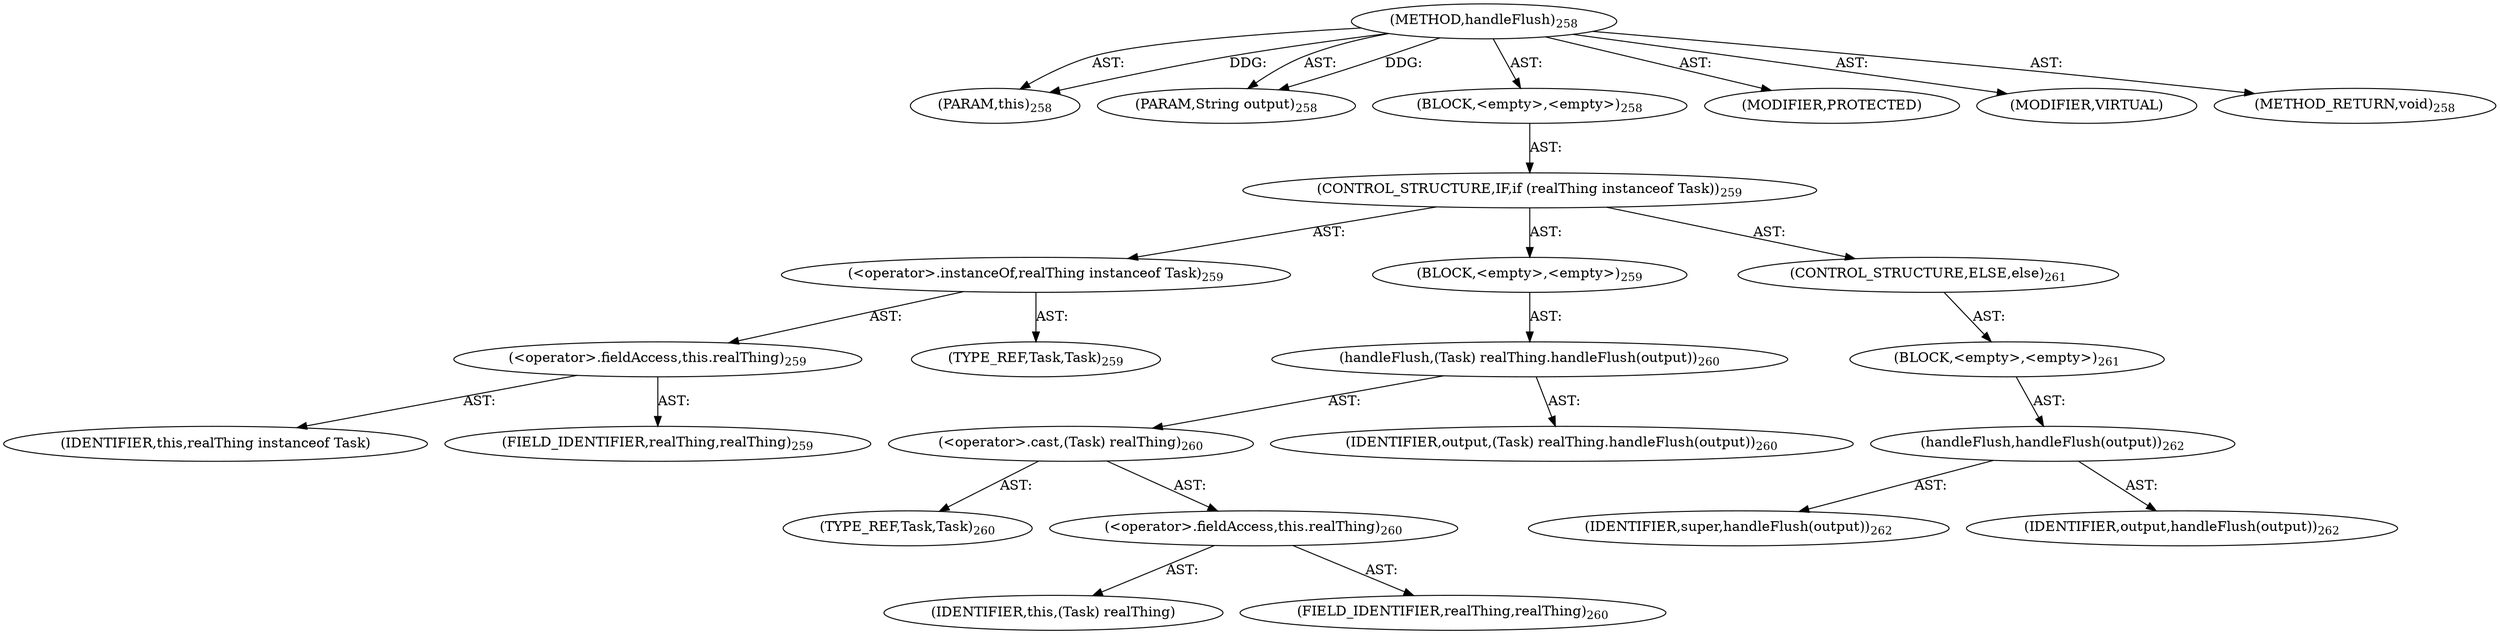 digraph "handleFlush" {  
"111669149707" [label = <(METHOD,handleFlush)<SUB>258</SUB>> ]
"115964117020" [label = <(PARAM,this)<SUB>258</SUB>> ]
"115964117021" [label = <(PARAM,String output)<SUB>258</SUB>> ]
"25769803795" [label = <(BLOCK,&lt;empty&gt;,&lt;empty&gt;)<SUB>258</SUB>> ]
"47244640264" [label = <(CONTROL_STRUCTURE,IF,if (realThing instanceof Task))<SUB>259</SUB>> ]
"30064771133" [label = <(&lt;operator&gt;.instanceOf,realThing instanceof Task)<SUB>259</SUB>> ]
"30064771134" [label = <(&lt;operator&gt;.fieldAccess,this.realThing)<SUB>259</SUB>> ]
"68719476812" [label = <(IDENTIFIER,this,realThing instanceof Task)> ]
"55834574867" [label = <(FIELD_IDENTIFIER,realThing,realThing)<SUB>259</SUB>> ]
"180388626439" [label = <(TYPE_REF,Task,Task)<SUB>259</SUB>> ]
"25769803796" [label = <(BLOCK,&lt;empty&gt;,&lt;empty&gt;)<SUB>259</SUB>> ]
"30064771135" [label = <(handleFlush,(Task) realThing.handleFlush(output))<SUB>260</SUB>> ]
"30064771136" [label = <(&lt;operator&gt;.cast,(Task) realThing)<SUB>260</SUB>> ]
"180388626440" [label = <(TYPE_REF,Task,Task)<SUB>260</SUB>> ]
"30064771137" [label = <(&lt;operator&gt;.fieldAccess,this.realThing)<SUB>260</SUB>> ]
"68719476813" [label = <(IDENTIFIER,this,(Task) realThing)> ]
"55834574868" [label = <(FIELD_IDENTIFIER,realThing,realThing)<SUB>260</SUB>> ]
"68719476814" [label = <(IDENTIFIER,output,(Task) realThing.handleFlush(output))<SUB>260</SUB>> ]
"47244640265" [label = <(CONTROL_STRUCTURE,ELSE,else)<SUB>261</SUB>> ]
"25769803797" [label = <(BLOCK,&lt;empty&gt;,&lt;empty&gt;)<SUB>261</SUB>> ]
"30064771138" [label = <(handleFlush,handleFlush(output))<SUB>262</SUB>> ]
"68719476815" [label = <(IDENTIFIER,super,handleFlush(output))<SUB>262</SUB>> ]
"68719476816" [label = <(IDENTIFIER,output,handleFlush(output))<SUB>262</SUB>> ]
"133143986204" [label = <(MODIFIER,PROTECTED)> ]
"133143986205" [label = <(MODIFIER,VIRTUAL)> ]
"128849018891" [label = <(METHOD_RETURN,void)<SUB>258</SUB>> ]
  "111669149707" -> "115964117020"  [ label = "AST: "] 
  "111669149707" -> "115964117021"  [ label = "AST: "] 
  "111669149707" -> "25769803795"  [ label = "AST: "] 
  "111669149707" -> "133143986204"  [ label = "AST: "] 
  "111669149707" -> "133143986205"  [ label = "AST: "] 
  "111669149707" -> "128849018891"  [ label = "AST: "] 
  "25769803795" -> "47244640264"  [ label = "AST: "] 
  "47244640264" -> "30064771133"  [ label = "AST: "] 
  "47244640264" -> "25769803796"  [ label = "AST: "] 
  "47244640264" -> "47244640265"  [ label = "AST: "] 
  "30064771133" -> "30064771134"  [ label = "AST: "] 
  "30064771133" -> "180388626439"  [ label = "AST: "] 
  "30064771134" -> "68719476812"  [ label = "AST: "] 
  "30064771134" -> "55834574867"  [ label = "AST: "] 
  "25769803796" -> "30064771135"  [ label = "AST: "] 
  "30064771135" -> "30064771136"  [ label = "AST: "] 
  "30064771135" -> "68719476814"  [ label = "AST: "] 
  "30064771136" -> "180388626440"  [ label = "AST: "] 
  "30064771136" -> "30064771137"  [ label = "AST: "] 
  "30064771137" -> "68719476813"  [ label = "AST: "] 
  "30064771137" -> "55834574868"  [ label = "AST: "] 
  "47244640265" -> "25769803797"  [ label = "AST: "] 
  "25769803797" -> "30064771138"  [ label = "AST: "] 
  "30064771138" -> "68719476815"  [ label = "AST: "] 
  "30064771138" -> "68719476816"  [ label = "AST: "] 
  "111669149707" -> "115964117020"  [ label = "DDG: "] 
  "111669149707" -> "115964117021"  [ label = "DDG: "] 
}
